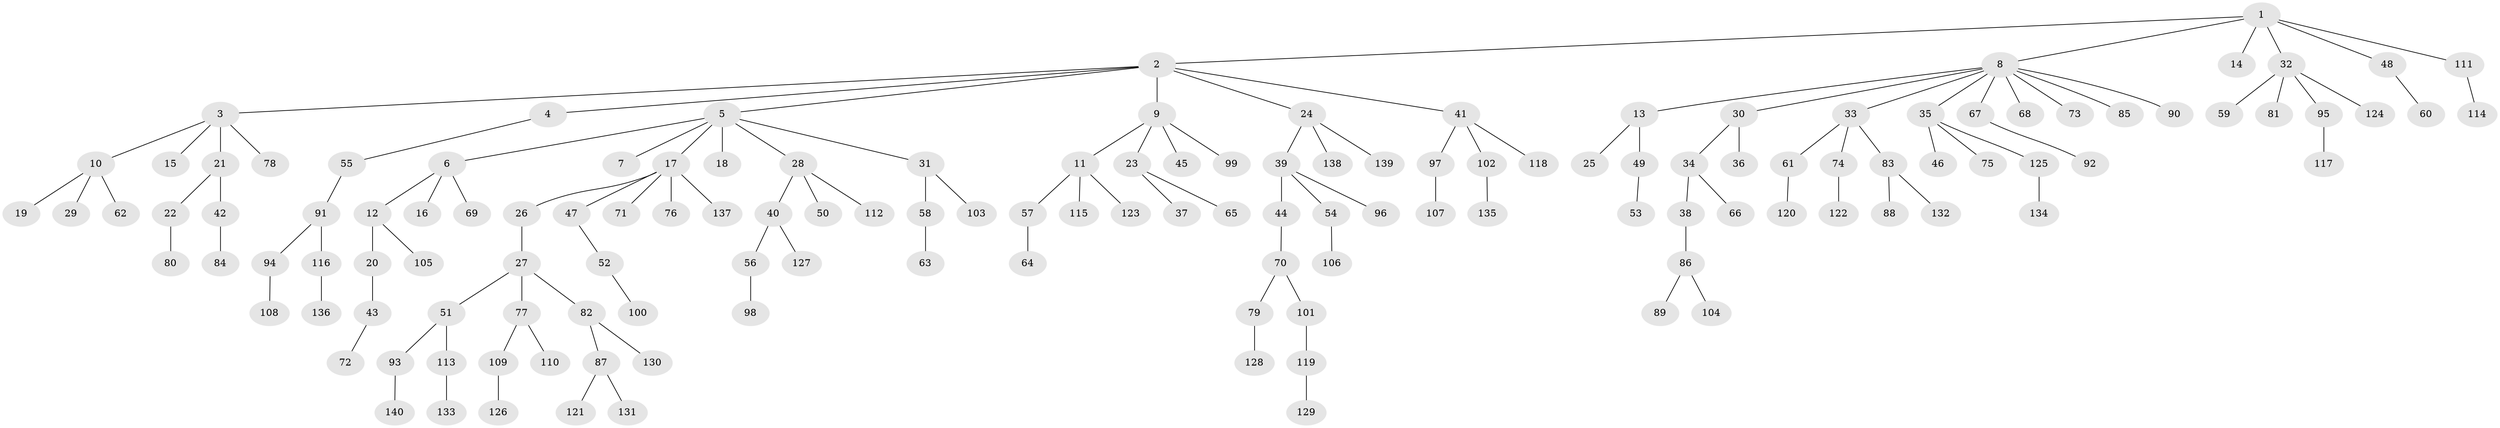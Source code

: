 // Generated by graph-tools (version 1.1) at 2025/02/03/09/25 03:02:21]
// undirected, 140 vertices, 139 edges
graph export_dot {
graph [start="1"]
  node [color=gray90,style=filled];
  1;
  2;
  3;
  4;
  5;
  6;
  7;
  8;
  9;
  10;
  11;
  12;
  13;
  14;
  15;
  16;
  17;
  18;
  19;
  20;
  21;
  22;
  23;
  24;
  25;
  26;
  27;
  28;
  29;
  30;
  31;
  32;
  33;
  34;
  35;
  36;
  37;
  38;
  39;
  40;
  41;
  42;
  43;
  44;
  45;
  46;
  47;
  48;
  49;
  50;
  51;
  52;
  53;
  54;
  55;
  56;
  57;
  58;
  59;
  60;
  61;
  62;
  63;
  64;
  65;
  66;
  67;
  68;
  69;
  70;
  71;
  72;
  73;
  74;
  75;
  76;
  77;
  78;
  79;
  80;
  81;
  82;
  83;
  84;
  85;
  86;
  87;
  88;
  89;
  90;
  91;
  92;
  93;
  94;
  95;
  96;
  97;
  98;
  99;
  100;
  101;
  102;
  103;
  104;
  105;
  106;
  107;
  108;
  109;
  110;
  111;
  112;
  113;
  114;
  115;
  116;
  117;
  118;
  119;
  120;
  121;
  122;
  123;
  124;
  125;
  126;
  127;
  128;
  129;
  130;
  131;
  132;
  133;
  134;
  135;
  136;
  137;
  138;
  139;
  140;
  1 -- 2;
  1 -- 8;
  1 -- 14;
  1 -- 32;
  1 -- 48;
  1 -- 111;
  2 -- 3;
  2 -- 4;
  2 -- 5;
  2 -- 9;
  2 -- 24;
  2 -- 41;
  3 -- 10;
  3 -- 15;
  3 -- 21;
  3 -- 78;
  4 -- 55;
  5 -- 6;
  5 -- 7;
  5 -- 17;
  5 -- 18;
  5 -- 28;
  5 -- 31;
  6 -- 12;
  6 -- 16;
  6 -- 69;
  8 -- 13;
  8 -- 30;
  8 -- 33;
  8 -- 35;
  8 -- 67;
  8 -- 68;
  8 -- 73;
  8 -- 85;
  8 -- 90;
  9 -- 11;
  9 -- 23;
  9 -- 45;
  9 -- 99;
  10 -- 19;
  10 -- 29;
  10 -- 62;
  11 -- 57;
  11 -- 115;
  11 -- 123;
  12 -- 20;
  12 -- 105;
  13 -- 25;
  13 -- 49;
  17 -- 26;
  17 -- 47;
  17 -- 71;
  17 -- 76;
  17 -- 137;
  20 -- 43;
  21 -- 22;
  21 -- 42;
  22 -- 80;
  23 -- 37;
  23 -- 65;
  24 -- 39;
  24 -- 138;
  24 -- 139;
  26 -- 27;
  27 -- 51;
  27 -- 77;
  27 -- 82;
  28 -- 40;
  28 -- 50;
  28 -- 112;
  30 -- 34;
  30 -- 36;
  31 -- 58;
  31 -- 103;
  32 -- 59;
  32 -- 81;
  32 -- 95;
  32 -- 124;
  33 -- 61;
  33 -- 74;
  33 -- 83;
  34 -- 38;
  34 -- 66;
  35 -- 46;
  35 -- 75;
  35 -- 125;
  38 -- 86;
  39 -- 44;
  39 -- 54;
  39 -- 96;
  40 -- 56;
  40 -- 127;
  41 -- 97;
  41 -- 102;
  41 -- 118;
  42 -- 84;
  43 -- 72;
  44 -- 70;
  47 -- 52;
  48 -- 60;
  49 -- 53;
  51 -- 93;
  51 -- 113;
  52 -- 100;
  54 -- 106;
  55 -- 91;
  56 -- 98;
  57 -- 64;
  58 -- 63;
  61 -- 120;
  67 -- 92;
  70 -- 79;
  70 -- 101;
  74 -- 122;
  77 -- 109;
  77 -- 110;
  79 -- 128;
  82 -- 87;
  82 -- 130;
  83 -- 88;
  83 -- 132;
  86 -- 89;
  86 -- 104;
  87 -- 121;
  87 -- 131;
  91 -- 94;
  91 -- 116;
  93 -- 140;
  94 -- 108;
  95 -- 117;
  97 -- 107;
  101 -- 119;
  102 -- 135;
  109 -- 126;
  111 -- 114;
  113 -- 133;
  116 -- 136;
  119 -- 129;
  125 -- 134;
}
